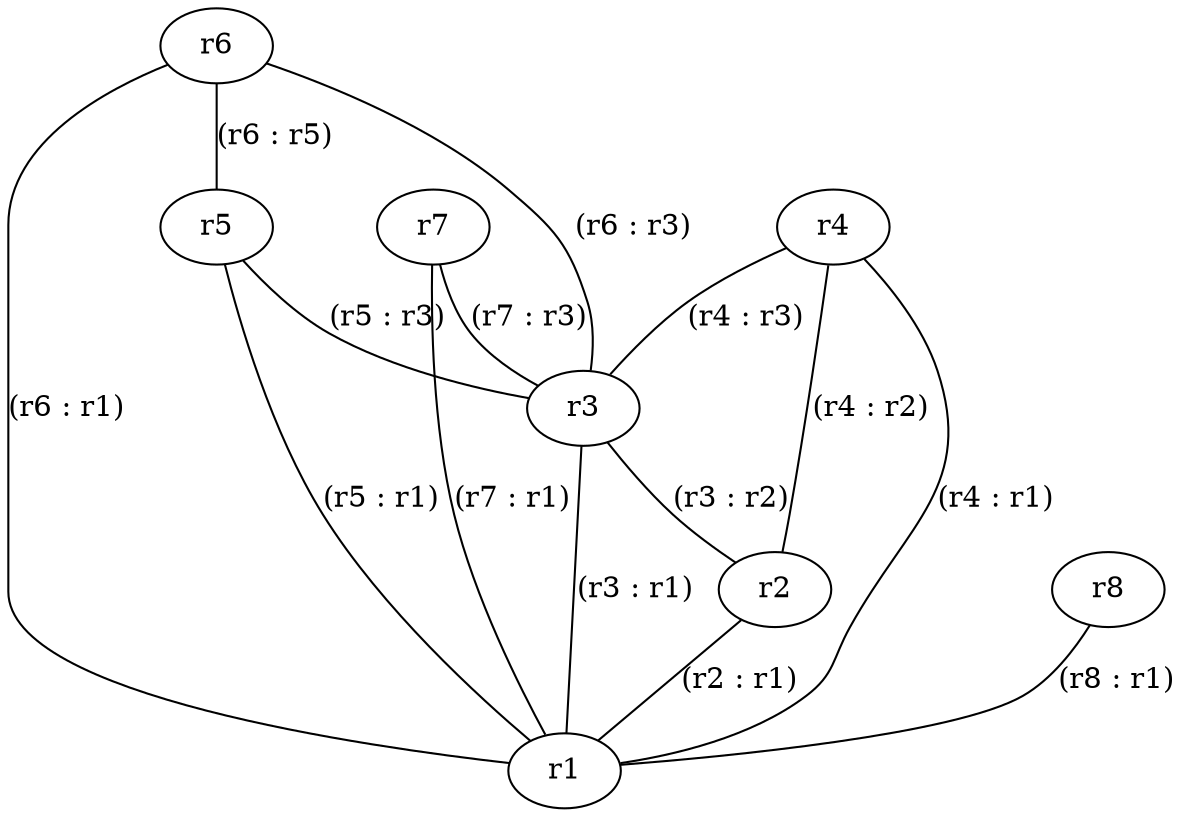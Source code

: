 graph G {
  1 [ label="r6" ];
  2 [ label="r7" ];
  3 [ label="r8" ];
  4 [ label="r1" ];
  5 [ label="r2" ];
  6 [ label="r3" ];
  7 [ label="r4" ];
  8 [ label="r5" ];
  5 -- 4 [ label="(r2 : r1)" ];
  6 -- 5 [ label="(r3 : r2)" ];
  6 -- 4 [ label="(r3 : r1)" ];
  7 -- 6 [ label="(r4 : r3)" ];
  7 -- 5 [ label="(r4 : r2)" ];
  7 -- 4 [ label="(r4 : r1)" ];
  8 -- 6 [ label="(r5 : r3)" ];
  8 -- 4 [ label="(r5 : r1)" ];
  1 -- 8 [ label="(r6 : r5)" ];
  1 -- 6 [ label="(r6 : r3)" ];
  1 -- 4 [ label="(r6 : r1)" ];
  2 -- 6 [ label="(r7 : r3)" ];
  2 -- 4 [ label="(r7 : r1)" ];
  3 -- 4 [ label="(r8 : r1)" ];
}
